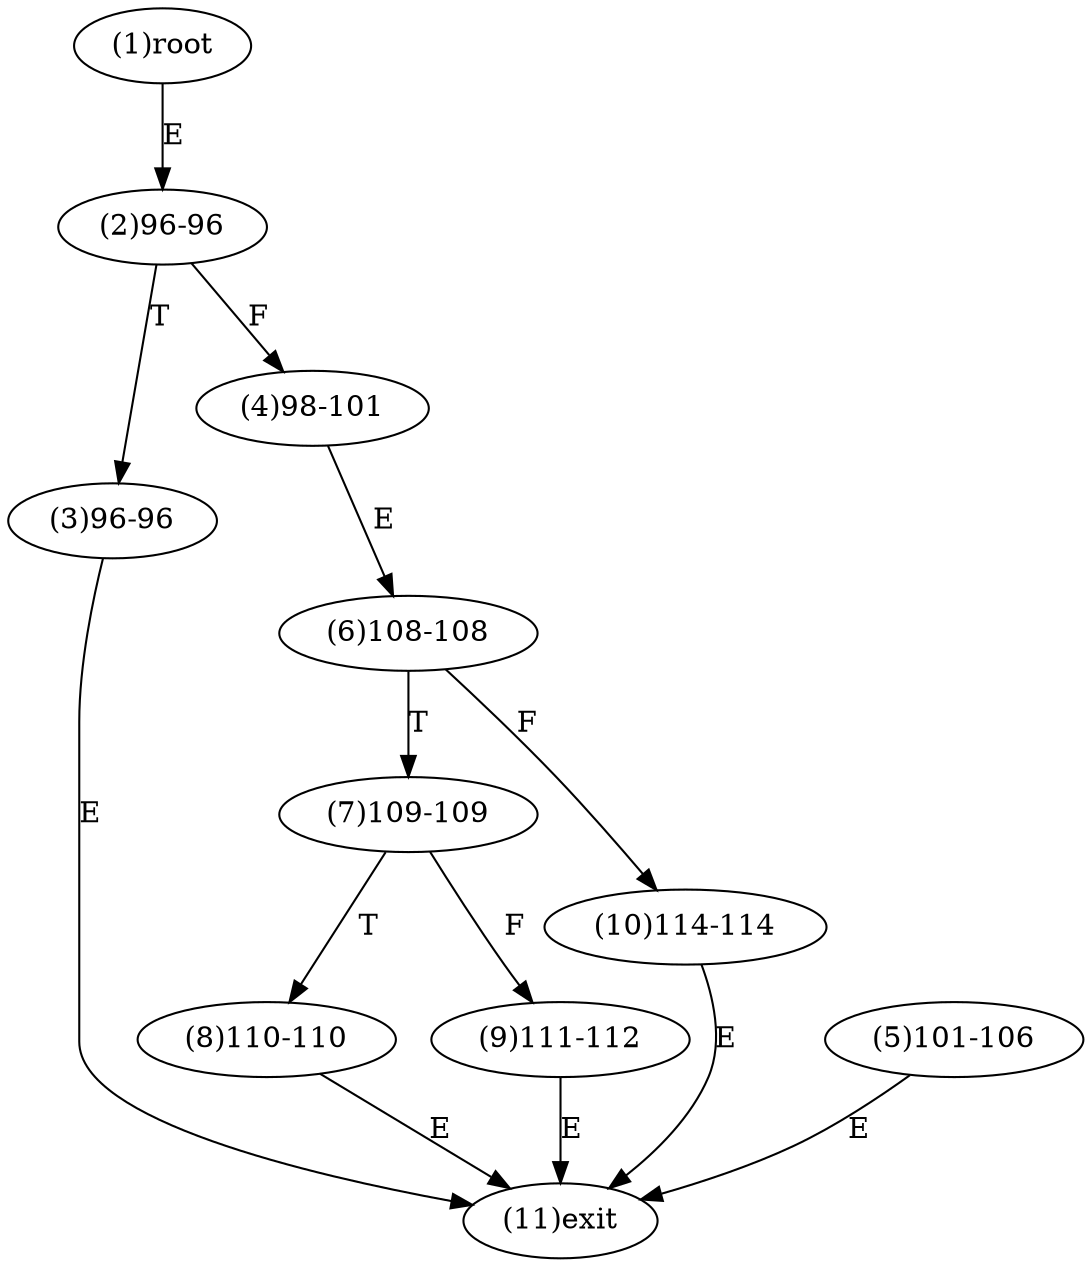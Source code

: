 digraph "" { 
1[ label="(1)root"];
2[ label="(2)96-96"];
3[ label="(3)96-96"];
4[ label="(4)98-101"];
5[ label="(5)101-106"];
6[ label="(6)108-108"];
7[ label="(7)109-109"];
8[ label="(8)110-110"];
9[ label="(9)111-112"];
10[ label="(10)114-114"];
11[ label="(11)exit"];
1->2[ label="E"];
2->4[ label="F"];
2->3[ label="T"];
3->11[ label="E"];
4->6[ label="E"];
5->11[ label="E"];
6->10[ label="F"];
6->7[ label="T"];
7->9[ label="F"];
7->8[ label="T"];
8->11[ label="E"];
9->11[ label="E"];
10->11[ label="E"];
}